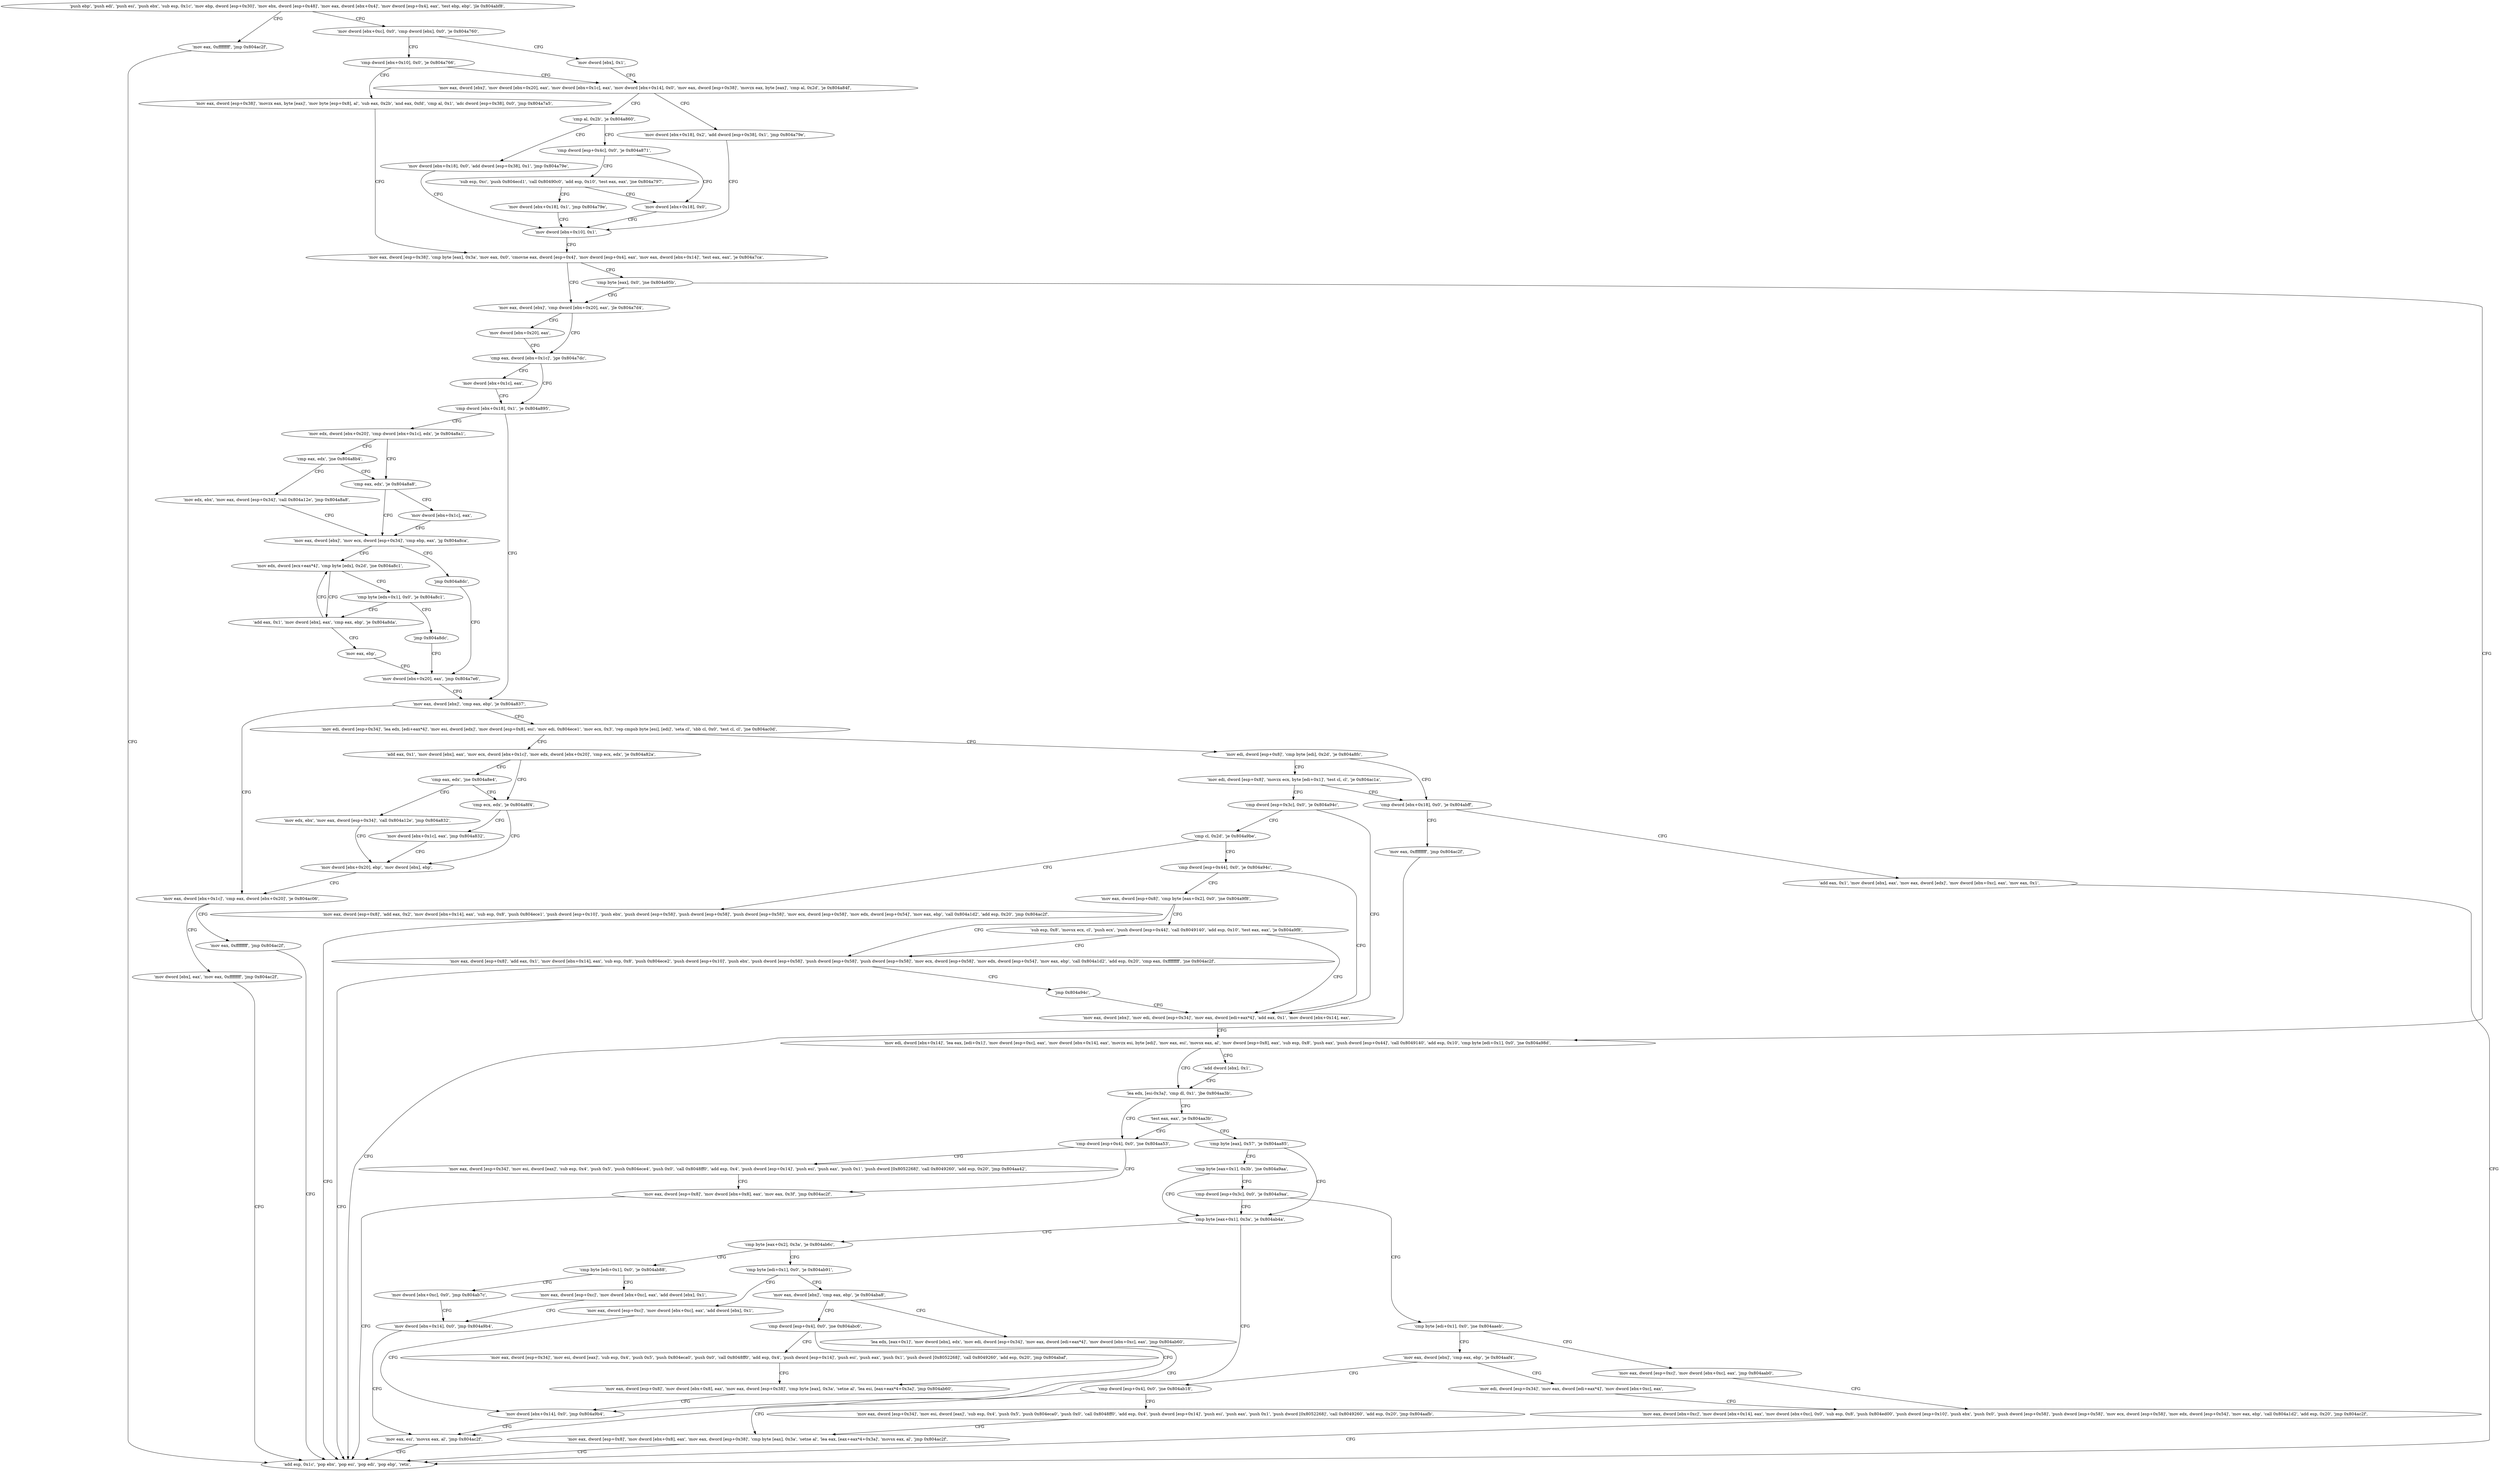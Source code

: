 digraph "func" {
"134522644" [label = "'push ebp', 'push edi', 'push esi', 'push ebx', 'sub esp, 0x1c', 'mov ebp, dword [esp+0x30]', 'mov ebx, dword [esp+0x48]', 'mov eax, dword [ebx+0x4]', 'mov dword [esp+0x4], eax', 'test ebp, ebp', 'jle 0x804abf8', " ]
"134523896" [label = "'mov eax, 0xffffffff', 'jmp 0x804ac2f', " ]
"134522674" [label = "'mov dword [ebx+0xc], 0x0', 'cmp dword [ebx], 0x0', 'je 0x804a760', " ]
"134523951" [label = "'add esp, 0x1c', 'pop ebx', 'pop esi', 'pop edi', 'pop ebp', 'retn', " ]
"134522720" [label = "'mov dword [ebx], 0x1', " ]
"134522686" [label = "'cmp dword [ebx+0x10], 0x0', 'je 0x804a766', " ]
"134522726" [label = "'mov eax, dword [ebx]', 'mov dword [ebx+0x20], eax', 'mov dword [ebx+0x1c], eax', 'mov dword [ebx+0x14], 0x0', 'mov eax, dword [esp+0x38]', 'movzx eax, byte [eax]', 'cmp al, 0x2d', 'je 0x804a84f', " ]
"134522692" [label = "'mov eax, dword [esp+0x38]', 'movzx eax, byte [eax]', 'mov byte [esp+0x8], al', 'sub eax, 0x2b', 'and eax, 0xfd', 'cmp al, 0x1', 'adc dword [esp+0x38], 0x0', 'jmp 0x804a7a5', " ]
"134522959" [label = "'mov dword [ebx+0x18], 0x2', 'add dword [esp+0x38], 0x1', 'jmp 0x804a79e', " ]
"134522782" [label = "'mov dword [ebx+0x10], 0x1', " ]
"134522756" [label = "'cmp al, 0x2b', 'je 0x804a860', " ]
"134522976" [label = "'mov dword [ebx+0x18], 0x0', 'add dword [esp+0x38], 0x1', 'jmp 0x804a79e', " ]
"134522764" [label = "'cmp dword [esp+0x4c], 0x0', 'je 0x804a871', " ]
"134522789" [label = "'mov eax, dword [esp+0x38]', 'cmp byte [eax], 0x3a', 'mov eax, 0x0', 'cmovne eax, dword [esp+0x4]', 'mov dword [esp+0x4], eax', 'mov eax, dword [ebx+0x14]', 'test eax, eax', 'je 0x804a7ca', " ]
"134522993" [label = "'sub esp, 0xc', 'push 0x804ecd1', 'call 0x80490c0', 'add esp, 0x10', 'test eax, eax', 'jne 0x804a797', " ]
"134522775" [label = "'mov dword [ebx+0x18], 0x0', " ]
"134522826" [label = "'mov eax, dword [ebx]', 'cmp dword [ebx+0x20], eax', 'jle 0x804a7d4', " ]
"134522817" [label = "'cmp byte [eax], 0x0', 'jne 0x804a95b', " ]
"134522836" [label = "'cmp eax, dword [ebx+0x1c]', 'jge 0x804a7dc', " ]
"134522833" [label = "'mov dword [ebx+0x20], eax', " ]
"134523227" [label = "'mov edi, dword [ebx+0x14]', 'lea eax, [edi+0x1]', 'mov dword [esp+0xc], eax', 'mov dword [ebx+0x14], eax', 'movzx esi, byte [edi]', 'mov eax, esi', 'movsx eax, al', 'mov dword [esp+0x8], eax', 'sub esp, 0x8', 'push eax', 'push dword [esp+0x44]', 'call 0x8049140', 'add esp, 0x10', 'cmp byte [edi+0x1], 0x0', 'jne 0x804a98d', " ]
"134523017" [label = "'mov dword [ebx+0x18], 0x1', 'jmp 0x804a79e', " ]
"134522844" [label = "'cmp dword [ebx+0x18], 0x1', 'je 0x804a895', " ]
"134522841" [label = "'mov dword [ebx+0x1c], eax', " ]
"134523277" [label = "'lea edx, [esi-0x3a]', 'cmp dl, 0x1', 'jbe 0x804aa3b', " ]
"134523274" [label = "'add dword [ebx], 0x1', " ]
"134523029" [label = "'mov edx, dword [ebx+0x20]', 'cmp dword [ebx+0x1c], edx', 'je 0x804a8a1', " ]
"134522854" [label = "'mov eax, dword [ebx]', 'cmp eax, ebp', 'je 0x804a837', " ]
"134523451" [label = "'cmp dword [esp+0x4], 0x0', 'jne 0x804aa53', " ]
"134523289" [label = "'test eax, eax', 'je 0x804aa3b', " ]
"134523041" [label = "'cmp eax, edx', 'je 0x804a8a8', " ]
"134523037" [label = "'cmp eax, edx', 'jne 0x804a8b4', " ]
"134522935" [label = "'mov eax, dword [ebx+0x1c]', 'cmp eax, dword [ebx+0x20]', 'je 0x804ac06', " ]
"134522860" [label = "'mov edi, dword [esp+0x34]', 'lea edx, [edi+eax*4]', 'mov esi, dword [edx]', 'mov dword [esp+0x8], esi', 'mov edi, 0x804ece1', 'mov ecx, 0x3', 'rep cmpsb byte [esi], [edi]', 'seta cl', 'sbb cl, 0x0', 'test cl, cl', 'jne 0x804ac0d', " ]
"134523475" [label = "'mov eax, dword [esp+0x34]', 'mov esi, dword [eax]', 'sub esp, 0x4', 'push 0x5', 'push 0x804ece4', 'push 0x0', 'call 0x8048ff0', 'add esp, 0x4', 'push dword [esp+0x14]', 'push esi', 'push eax', 'push 0x1', 'push dword [0x8052268]', 'call 0x8049260', 'add esp, 0x20', 'jmp 0x804aa42', " ]
"134523458" [label = "'mov eax, dword [esp+0x8]', 'mov dword [ebx+0x8], eax', 'mov eax, 0x3f', 'jmp 0x804ac2f', " ]
"134523297" [label = "'cmp byte [eax], 0x57', 'je 0x804aa85', " ]
"134523048" [label = "'mov eax, dword [ebx]', 'mov ecx, dword [esp+0x34]', 'cmp ebp, eax', 'jg 0x804a8ca', " ]
"134523045" [label = "'mov dword [ebx+0x1c], eax', " ]
"134523060" [label = "'mov edx, ebx', 'mov eax, dword [esp+0x34]', 'call 0x804a12e', 'jmp 0x804a8a8', " ]
"134523910" [label = "'mov eax, 0xffffffff', 'jmp 0x804ac2f', " ]
"134522947" [label = "'mov dword [ebx], eax', 'mov eax, 0xffffffff', 'jmp 0x804ac2f', " ]
"134523917" [label = "'mov edi, dword [esp+0x8]', 'cmp byte [edi], 0x2d', 'je 0x804a8fc', " ]
"134522899" [label = "'add eax, 0x1', 'mov dword [ebx], eax', 'mov ecx, dword [ebx+0x1c]', 'mov edx, dword [ebx+0x20]', 'cmp ecx, edx', 'je 0x804a82a', " ]
"134523525" [label = "'cmp byte [eax+0x1], 0x3b', 'jne 0x804a9aa', " ]
"134523306" [label = "'cmp byte [eax+0x1], 0x3a', 'je 0x804ab4a', " ]
"134523082" [label = "'mov edx, dword [ecx+eax*4]', 'cmp byte [edx], 0x2d', 'jne 0x804a8c1', " ]
"134523058" [label = "'jmp 0x804a8dc', " ]
"134523132" [label = "'mov edi, dword [esp+0x8]', 'movzx ecx, byte [edi+0x1]', 'test cl, cl', 'je 0x804ac1a', " ]
"134523930" [label = "'cmp dword [ebx+0x18], 0x0', 'je 0x804abff', " ]
"134522922" [label = "'cmp ecx, edx', 'je 0x804a8f4', " ]
"134522914" [label = "'cmp eax, edx', 'jne 0x804a8e4', " ]
"134523535" [label = "'cmp dword [esp+0x3c], 0x0', 'je 0x804a9aa', " ]
"134523722" [label = "'cmp byte [eax+0x2], 0x3a', 'je 0x804ab6c', " ]
"134523316" [label = "'mov eax, esi', 'movsx eax, al', 'jmp 0x804ac2f', " ]
"134523073" [label = "'add eax, 0x1', 'mov dword [ebx], eax', 'cmp eax, ebp', 'je 0x804a8da', " ]
"134523090" [label = "'cmp byte [edx+0x1], 0x0', 'je 0x804a8c1', " ]
"134523100" [label = "'mov dword [ebx+0x20], eax', 'jmp 0x804a7e6', " ]
"134523148" [label = "'cmp dword [esp+0x3c], 0x0', 'je 0x804a94c', " ]
"134523903" [label = "'mov eax, 0xffffffff', 'jmp 0x804ac2f', " ]
"134523936" [label = "'add eax, 0x1', 'mov dword [ebx], eax', 'mov eax, dword [edx]', 'mov dword [ebx+0xc], eax', 'mov eax, 0x1', " ]
"134523124" [label = "'mov dword [ebx+0x1c], eax', 'jmp 0x804a832', " ]
"134522930" [label = "'mov dword [ebx+0x20], ebp', 'mov dword [ebx], ebp', " ]
"134523108" [label = "'mov edx, ebx', 'mov eax, dword [esp+0x34]', 'call 0x804a12e', 'jmp 0x804a832', " ]
"134523546" [label = "'cmp byte [edi+0x1], 0x0', 'jne 0x804aaeb', " ]
"134523756" [label = "'cmp byte [edi+0x1], 0x0', 'je 0x804ab88', " ]
"134523728" [label = "'cmp byte [edi+0x1], 0x0', 'je 0x804ab91', " ]
"134523098" [label = "'mov eax, ebp', " ]
"134523096" [label = "'jmp 0x804a8dc', " ]
"134523212" [label = "'mov eax, dword [ebx]', 'mov edi, dword [esp+0x34]', 'mov eax, dword [edi+eax*4]', 'add eax, 0x1', 'mov dword [ebx+0x14], eax', " ]
"134523155" [label = "'cmp cl, 0x2d', 'je 0x804a9be', " ]
"134523627" [label = "'mov eax, dword [esp+0xc]', 'mov dword [ebx+0xc], eax', 'jmp 0x804aab0', " ]
"134523552" [label = "'mov eax, dword [ebx]', 'cmp eax, ebp', 'je 0x804aaf4', " ]
"134523784" [label = "'mov dword [ebx+0xc], 0x0', 'jmp 0x804ab7c', " ]
"134523762" [label = "'mov eax, dword [esp+0xc]', 'mov dword [ebx+0xc], eax', 'add dword [ebx], 0x1', " ]
"134523793" [label = "'mov eax, dword [ebx]', 'cmp eax, ebp', 'je 0x804aba8', " ]
"134523734" [label = "'mov eax, dword [esp+0xc]', 'mov dword [ebx+0xc], eax', 'add dword [ebx], 0x1', " ]
"134523326" [label = "'mov eax, dword [esp+0x8]', 'add eax, 0x2', 'mov dword [ebx+0x14], eax', 'sub esp, 0x8', 'push 0x804ece1', 'push dword [esp+0x10]', 'push ebx', 'push dword [esp+0x58]', 'push dword [esp+0x58]', 'push dword [esp+0x58]', 'mov ecx, dword [esp+0x58]', 'mov edx, dword [esp+0x54]', 'mov eax, ebp', 'call 0x804a1d2', 'add esp, 0x20', 'jmp 0x804ac2f', " ]
"134523164" [label = "'cmp dword [esp+0x44], 0x0', 'je 0x804a94c', " ]
"134523568" [label = "'mov eax, dword [ebx+0xc]', 'mov dword [ebx+0x14], eax', 'mov dword [ebx+0xc], 0x0', 'sub esp, 0x8', 'push 0x804ed00', 'push dword [esp+0x10]', 'push ebx', 'push 0x0', 'push dword [esp+0x58]', 'push dword [esp+0x58]', 'mov ecx, dword [esp+0x58]', 'mov edx, dword [esp+0x54]', 'mov eax, ebp', 'call 0x804a1d2', 'add esp, 0x20', 'jmp 0x804ac2f', " ]
"134523636" [label = "'cmp dword [esp+0x4], 0x0', 'jne 0x804ab18', " ]
"134523558" [label = "'mov edi, dword [esp+0x34]', 'mov eax, dword [edi+eax*4]', 'mov dword [ebx+0xc], eax', " ]
"134523772" [label = "'mov dword [ebx+0x14], 0x0', 'jmp 0x804a9b4', " ]
"134523816" [label = "'cmp dword [esp+0x4], 0x0', 'jne 0x804abc6', " ]
"134523799" [label = "'lea edx, [eax+0x1]', 'mov dword [ebx], edx', 'mov edi, dword [esp+0x34]', 'mov eax, dword [edi+eax*4]', 'mov dword [ebx+0xc], eax', 'jmp 0x804ab60', " ]
"134523744" [label = "'mov dword [ebx+0x14], 0x0', 'jmp 0x804a9b4', " ]
"134523171" [label = "'mov eax, dword [esp+0x8]', 'cmp byte [eax+0x2], 0x0', 'jne 0x804a9f8', " ]
"134523672" [label = "'mov eax, dword [esp+0x34]', 'mov esi, dword [eax]', 'sub esp, 0x4', 'push 0x5', 'push 0x804eca0', 'push 0x0', 'call 0x8048ff0', 'add esp, 0x4', 'push dword [esp+0x14]', 'push esi', 'push eax', 'push 0x1', 'push dword [0x8052268]', 'call 0x8049260', 'add esp, 0x20', 'jmp 0x804aafb', " ]
"134523643" [label = "'mov eax, dword [esp+0x8]', 'mov dword [ebx+0x8], eax', 'mov eax, dword [esp+0x38]', 'cmp byte [eax], 0x3a', 'setne al', 'lea eax, [eax+eax*4+0x3a]', 'movsx eax, al', 'jmp 0x804ac2f', " ]
"134523846" [label = "'mov eax, dword [esp+0x34]', 'mov esi, dword [eax]', 'sub esp, 0x4', 'push 0x5', 'push 0x804eca0', 'push 0x0', 'call 0x8048ff0', 'add esp, 0x4', 'push dword [esp+0x14]', 'push esi', 'push eax', 'push 0x1', 'push dword [0x8052268]', 'call 0x8049260', 'add esp, 0x20', 'jmp 0x804abaf', " ]
"134523823" [label = "'mov eax, dword [esp+0x8]', 'mov dword [ebx+0x8], eax', 'mov eax, dword [esp+0x38]', 'cmp byte [eax], 0x3a', 'setne al', 'lea esi, [eax+eax*4+0x3a]', 'jmp 0x804ab60', " ]
"134523384" [label = "'mov eax, dword [esp+0x8]', 'add eax, 0x1', 'mov dword [ebx+0x14], eax', 'sub esp, 0x8', 'push 0x804ece2', 'push dword [esp+0x10]', 'push ebx', 'push dword [esp+0x58]', 'push dword [esp+0x58]', 'push dword [esp+0x58]', 'mov ecx, dword [esp+0x58]', 'mov edx, dword [esp+0x54]', 'mov eax, ebp', 'call 0x804a1d2', 'add esp, 0x20', 'cmp eax, 0xffffffff', 'jne 0x804ac2f', " ]
"134523185" [label = "'sub esp, 0x8', 'movsx ecx, cl', 'push ecx', 'push dword [esp+0x44]', 'call 0x8049140', 'add esp, 0x10', 'test eax, eax', 'je 0x804a9f8', " ]
"134523446" [label = "'jmp 0x804a94c', " ]
"134522644" -> "134523896" [ label = "CFG" ]
"134522644" -> "134522674" [ label = "CFG" ]
"134523896" -> "134523951" [ label = "CFG" ]
"134522674" -> "134522720" [ label = "CFG" ]
"134522674" -> "134522686" [ label = "CFG" ]
"134522720" -> "134522726" [ label = "CFG" ]
"134522686" -> "134522726" [ label = "CFG" ]
"134522686" -> "134522692" [ label = "CFG" ]
"134522726" -> "134522959" [ label = "CFG" ]
"134522726" -> "134522756" [ label = "CFG" ]
"134522692" -> "134522789" [ label = "CFG" ]
"134522959" -> "134522782" [ label = "CFG" ]
"134522782" -> "134522789" [ label = "CFG" ]
"134522756" -> "134522976" [ label = "CFG" ]
"134522756" -> "134522764" [ label = "CFG" ]
"134522976" -> "134522782" [ label = "CFG" ]
"134522764" -> "134522993" [ label = "CFG" ]
"134522764" -> "134522775" [ label = "CFG" ]
"134522789" -> "134522826" [ label = "CFG" ]
"134522789" -> "134522817" [ label = "CFG" ]
"134522993" -> "134522775" [ label = "CFG" ]
"134522993" -> "134523017" [ label = "CFG" ]
"134522775" -> "134522782" [ label = "CFG" ]
"134522826" -> "134522836" [ label = "CFG" ]
"134522826" -> "134522833" [ label = "CFG" ]
"134522817" -> "134523227" [ label = "CFG" ]
"134522817" -> "134522826" [ label = "CFG" ]
"134522836" -> "134522844" [ label = "CFG" ]
"134522836" -> "134522841" [ label = "CFG" ]
"134522833" -> "134522836" [ label = "CFG" ]
"134523227" -> "134523277" [ label = "CFG" ]
"134523227" -> "134523274" [ label = "CFG" ]
"134523017" -> "134522782" [ label = "CFG" ]
"134522844" -> "134523029" [ label = "CFG" ]
"134522844" -> "134522854" [ label = "CFG" ]
"134522841" -> "134522844" [ label = "CFG" ]
"134523277" -> "134523451" [ label = "CFG" ]
"134523277" -> "134523289" [ label = "CFG" ]
"134523274" -> "134523277" [ label = "CFG" ]
"134523029" -> "134523041" [ label = "CFG" ]
"134523029" -> "134523037" [ label = "CFG" ]
"134522854" -> "134522935" [ label = "CFG" ]
"134522854" -> "134522860" [ label = "CFG" ]
"134523451" -> "134523475" [ label = "CFG" ]
"134523451" -> "134523458" [ label = "CFG" ]
"134523289" -> "134523451" [ label = "CFG" ]
"134523289" -> "134523297" [ label = "CFG" ]
"134523041" -> "134523048" [ label = "CFG" ]
"134523041" -> "134523045" [ label = "CFG" ]
"134523037" -> "134523060" [ label = "CFG" ]
"134523037" -> "134523041" [ label = "CFG" ]
"134522935" -> "134523910" [ label = "CFG" ]
"134522935" -> "134522947" [ label = "CFG" ]
"134522860" -> "134523917" [ label = "CFG" ]
"134522860" -> "134522899" [ label = "CFG" ]
"134523475" -> "134523458" [ label = "CFG" ]
"134523458" -> "134523951" [ label = "CFG" ]
"134523297" -> "134523525" [ label = "CFG" ]
"134523297" -> "134523306" [ label = "CFG" ]
"134523048" -> "134523082" [ label = "CFG" ]
"134523048" -> "134523058" [ label = "CFG" ]
"134523045" -> "134523048" [ label = "CFG" ]
"134523060" -> "134523048" [ label = "CFG" ]
"134523910" -> "134523951" [ label = "CFG" ]
"134522947" -> "134523951" [ label = "CFG" ]
"134523917" -> "134523132" [ label = "CFG" ]
"134523917" -> "134523930" [ label = "CFG" ]
"134522899" -> "134522922" [ label = "CFG" ]
"134522899" -> "134522914" [ label = "CFG" ]
"134523525" -> "134523306" [ label = "CFG" ]
"134523525" -> "134523535" [ label = "CFG" ]
"134523306" -> "134523722" [ label = "CFG" ]
"134523306" -> "134523316" [ label = "CFG" ]
"134523082" -> "134523073" [ label = "CFG" ]
"134523082" -> "134523090" [ label = "CFG" ]
"134523058" -> "134523100" [ label = "CFG" ]
"134523132" -> "134523930" [ label = "CFG" ]
"134523132" -> "134523148" [ label = "CFG" ]
"134523930" -> "134523903" [ label = "CFG" ]
"134523930" -> "134523936" [ label = "CFG" ]
"134522922" -> "134523124" [ label = "CFG" ]
"134522922" -> "134522930" [ label = "CFG" ]
"134522914" -> "134523108" [ label = "CFG" ]
"134522914" -> "134522922" [ label = "CFG" ]
"134523535" -> "134523306" [ label = "CFG" ]
"134523535" -> "134523546" [ label = "CFG" ]
"134523722" -> "134523756" [ label = "CFG" ]
"134523722" -> "134523728" [ label = "CFG" ]
"134523316" -> "134523951" [ label = "CFG" ]
"134523073" -> "134523098" [ label = "CFG" ]
"134523073" -> "134523082" [ label = "CFG" ]
"134523090" -> "134523073" [ label = "CFG" ]
"134523090" -> "134523096" [ label = "CFG" ]
"134523100" -> "134522854" [ label = "CFG" ]
"134523148" -> "134523212" [ label = "CFG" ]
"134523148" -> "134523155" [ label = "CFG" ]
"134523903" -> "134523951" [ label = "CFG" ]
"134523936" -> "134523951" [ label = "CFG" ]
"134523124" -> "134522930" [ label = "CFG" ]
"134522930" -> "134522935" [ label = "CFG" ]
"134523108" -> "134522930" [ label = "CFG" ]
"134523546" -> "134523627" [ label = "CFG" ]
"134523546" -> "134523552" [ label = "CFG" ]
"134523756" -> "134523784" [ label = "CFG" ]
"134523756" -> "134523762" [ label = "CFG" ]
"134523728" -> "134523793" [ label = "CFG" ]
"134523728" -> "134523734" [ label = "CFG" ]
"134523098" -> "134523100" [ label = "CFG" ]
"134523096" -> "134523100" [ label = "CFG" ]
"134523212" -> "134523227" [ label = "CFG" ]
"134523155" -> "134523326" [ label = "CFG" ]
"134523155" -> "134523164" [ label = "CFG" ]
"134523627" -> "134523568" [ label = "CFG" ]
"134523552" -> "134523636" [ label = "CFG" ]
"134523552" -> "134523558" [ label = "CFG" ]
"134523784" -> "134523772" [ label = "CFG" ]
"134523762" -> "134523772" [ label = "CFG" ]
"134523793" -> "134523816" [ label = "CFG" ]
"134523793" -> "134523799" [ label = "CFG" ]
"134523734" -> "134523744" [ label = "CFG" ]
"134523326" -> "134523951" [ label = "CFG" ]
"134523164" -> "134523212" [ label = "CFG" ]
"134523164" -> "134523171" [ label = "CFG" ]
"134523568" -> "134523951" [ label = "CFG" ]
"134523636" -> "134523672" [ label = "CFG" ]
"134523636" -> "134523643" [ label = "CFG" ]
"134523558" -> "134523568" [ label = "CFG" ]
"134523772" -> "134523316" [ label = "CFG" ]
"134523816" -> "134523846" [ label = "CFG" ]
"134523816" -> "134523823" [ label = "CFG" ]
"134523799" -> "134523744" [ label = "CFG" ]
"134523744" -> "134523316" [ label = "CFG" ]
"134523171" -> "134523384" [ label = "CFG" ]
"134523171" -> "134523185" [ label = "CFG" ]
"134523672" -> "134523643" [ label = "CFG" ]
"134523643" -> "134523951" [ label = "CFG" ]
"134523846" -> "134523823" [ label = "CFG" ]
"134523823" -> "134523744" [ label = "CFG" ]
"134523384" -> "134523951" [ label = "CFG" ]
"134523384" -> "134523446" [ label = "CFG" ]
"134523185" -> "134523384" [ label = "CFG" ]
"134523185" -> "134523212" [ label = "CFG" ]
"134523446" -> "134523212" [ label = "CFG" ]
}
